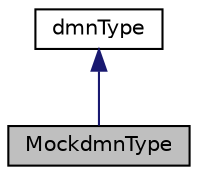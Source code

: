 digraph "MockdmnType"
{
 // LATEX_PDF_SIZE
  edge [fontname="Helvetica",fontsize="10",labelfontname="Helvetica",labelfontsize="10"];
  node [fontname="Helvetica",fontsize="10",shape=record];
  Node1 [label="MockdmnType",height=0.2,width=0.4,color="black", fillcolor="grey75", style="filled", fontcolor="black",tooltip=" "];
  Node2 -> Node1 [dir="back",color="midnightblue",fontsize="10",style="solid",fontname="Helvetica"];
  Node2 [label="dmnType",height=0.2,width=0.4,color="black", fillcolor="white", style="filled",URL="$classdmn_type.html",tooltip="Domain type is to keep track with element belong to which domain and also different physical quantiti..."];
}

